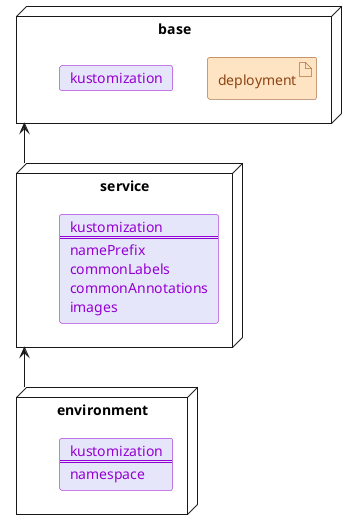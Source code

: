 @startuml
<style>
artifact {
  BackgroundColor bisque
  LineColor saddlebrown
  FontColor saddlebrown
}
card {
  BackgroundColor lavender
  LineColor darkviolet
  FontColor darkviolet
}
</style>

node base {
  artifact deployment as base_deployment
  card kustomization as base_kustomization
}

node service {
  card service_kustomization [
    kustomization
    ====
    namePrefix
    commonLabels
    commonAnnotations
    images
  ]
}

node environment {
  card environment_kustomization [
    kustomization
    ====
    namespace
  ]
}

base <-- service
service <-- environment
@enduml
